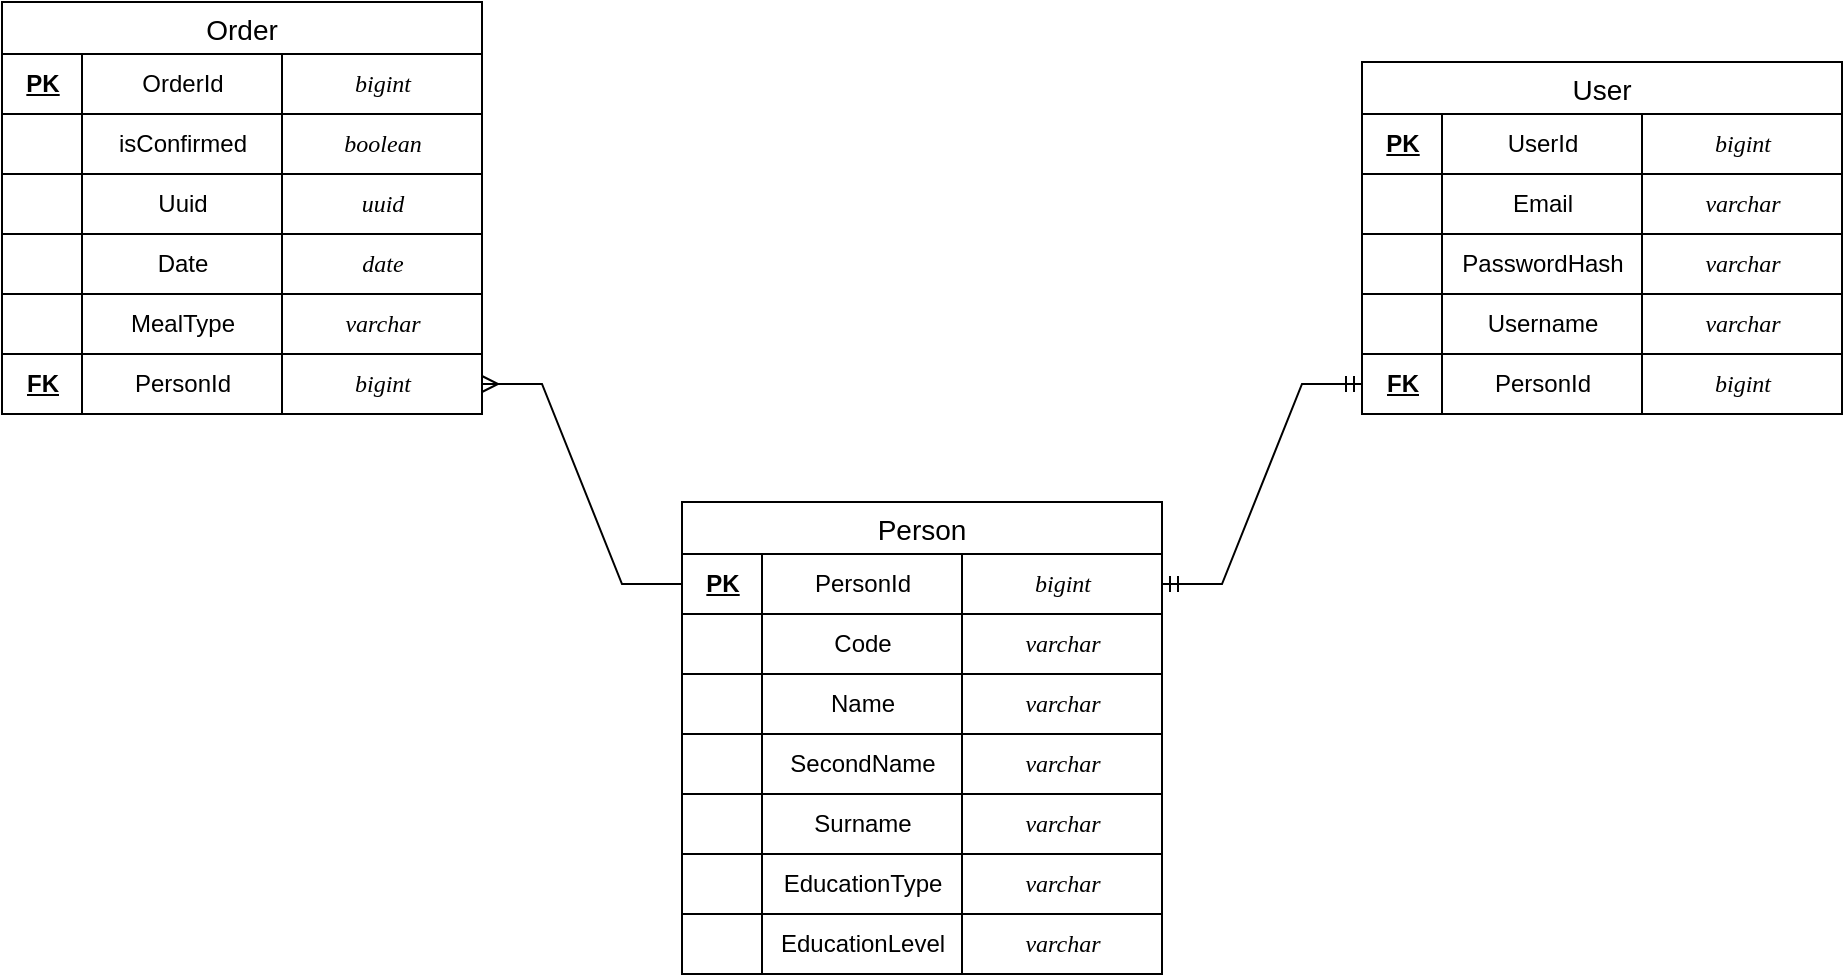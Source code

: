 <mxfile version="20.3.6" type="device"><diagram id="4esYlSS4L-RrzKWGW7YF" name="Page-1"><mxGraphModel dx="1384" dy="729" grid="1" gridSize="10" guides="1" tooltips="1" connect="1" arrows="1" fold="1" page="1" pageScale="1" pageWidth="850" pageHeight="1100" math="0" shadow="0"><root><mxCell id="0"/><mxCell id="1" parent="0"/><mxCell id="Z9Kj6SuS9MqwIFmh8BR6-40" value="Person" style="swimlane;fontStyle=0;childLayout=stackLayout;horizontal=1;startSize=26;horizontalStack=0;resizeParent=1;resizeParentMax=0;resizeLast=0;collapsible=1;marginBottom=0;align=center;fontSize=14;fontFamily=Helvetica;fillColor=none;" vertex="1" parent="1"><mxGeometry x="380" y="290" width="240" height="236" as="geometry"/></mxCell><mxCell id="Z9Kj6SuS9MqwIFmh8BR6-60" value="" style="group;fontStyle=2" vertex="1" connectable="0" parent="Z9Kj6SuS9MqwIFmh8BR6-40"><mxGeometry y="26" width="240" height="30" as="geometry"/></mxCell><mxCell id="Z9Kj6SuS9MqwIFmh8BR6-61" value="PersonId" style="html=1;dashed=0;whitespace=wrap;fillColor=none;" vertex="1" parent="Z9Kj6SuS9MqwIFmh8BR6-60"><mxGeometry x="40" width="100" height="30" as="geometry"/></mxCell><mxCell id="Z9Kj6SuS9MqwIFmh8BR6-62" value="&lt;b&gt;&lt;u&gt;PK&lt;/u&gt;&lt;/b&gt;" style="html=1;dashed=0;whitespace=wrap;fillColor=none;" vertex="1" parent="Z9Kj6SuS9MqwIFmh8BR6-60"><mxGeometry width="40" height="30" as="geometry"/></mxCell><mxCell id="Z9Kj6SuS9MqwIFmh8BR6-63" value="&lt;i&gt;&lt;font face=&quot;Consolas&quot;&gt;bigint&lt;/font&gt;&lt;/i&gt;" style="html=1;dashed=0;whitespace=wrap;fillColor=none;" vertex="1" parent="Z9Kj6SuS9MqwIFmh8BR6-60"><mxGeometry x="140" width="100" height="30" as="geometry"/></mxCell><mxCell id="Z9Kj6SuS9MqwIFmh8BR6-68" value="" style="group;fontStyle=2" vertex="1" connectable="0" parent="Z9Kj6SuS9MqwIFmh8BR6-40"><mxGeometry y="56" width="240" height="30" as="geometry"/></mxCell><mxCell id="Z9Kj6SuS9MqwIFmh8BR6-69" value="Code" style="html=1;dashed=0;whitespace=wrap;fillColor=none;" vertex="1" parent="Z9Kj6SuS9MqwIFmh8BR6-68"><mxGeometry x="40" width="100" height="30" as="geometry"/></mxCell><mxCell id="Z9Kj6SuS9MqwIFmh8BR6-70" value="" style="html=1;dashed=0;whitespace=wrap;fillColor=none;" vertex="1" parent="Z9Kj6SuS9MqwIFmh8BR6-68"><mxGeometry width="40" height="30" as="geometry"/></mxCell><mxCell id="Z9Kj6SuS9MqwIFmh8BR6-71" value="&lt;i&gt;&lt;font face=&quot;Consolas&quot;&gt;varchar&lt;/font&gt;&lt;/i&gt;" style="html=1;dashed=0;whitespace=wrap;fillColor=none;" vertex="1" parent="Z9Kj6SuS9MqwIFmh8BR6-68"><mxGeometry x="140" width="100" height="30" as="geometry"/></mxCell><mxCell id="Z9Kj6SuS9MqwIFmh8BR6-72" value="" style="group;fontStyle=2" vertex="1" connectable="0" parent="Z9Kj6SuS9MqwIFmh8BR6-40"><mxGeometry y="86" width="240" height="30" as="geometry"/></mxCell><mxCell id="Z9Kj6SuS9MqwIFmh8BR6-73" value="Name" style="html=1;dashed=0;whitespace=wrap;fillColor=none;" vertex="1" parent="Z9Kj6SuS9MqwIFmh8BR6-72"><mxGeometry x="40" width="100" height="30" as="geometry"/></mxCell><mxCell id="Z9Kj6SuS9MqwIFmh8BR6-74" value="" style="html=1;dashed=0;whitespace=wrap;fillColor=none;" vertex="1" parent="Z9Kj6SuS9MqwIFmh8BR6-72"><mxGeometry width="40" height="30" as="geometry"/></mxCell><mxCell id="Z9Kj6SuS9MqwIFmh8BR6-75" value="&lt;i&gt;&lt;font face=&quot;Consolas&quot;&gt;varchar&lt;/font&gt;&lt;/i&gt;" style="html=1;dashed=0;whitespace=wrap;fillColor=none;" vertex="1" parent="Z9Kj6SuS9MqwIFmh8BR6-72"><mxGeometry x="140" width="100" height="30" as="geometry"/></mxCell><mxCell id="Z9Kj6SuS9MqwIFmh8BR6-106" value="" style="group;fontStyle=2" vertex="1" connectable="0" parent="Z9Kj6SuS9MqwIFmh8BR6-40"><mxGeometry y="116" width="240" height="30" as="geometry"/></mxCell><mxCell id="Z9Kj6SuS9MqwIFmh8BR6-107" value="SecondName" style="html=1;dashed=0;whitespace=wrap;fillColor=none;" vertex="1" parent="Z9Kj6SuS9MqwIFmh8BR6-106"><mxGeometry x="40" width="100" height="30" as="geometry"/></mxCell><mxCell id="Z9Kj6SuS9MqwIFmh8BR6-108" value="" style="html=1;dashed=0;whitespace=wrap;fillColor=none;" vertex="1" parent="Z9Kj6SuS9MqwIFmh8BR6-106"><mxGeometry width="40" height="30" as="geometry"/></mxCell><mxCell id="Z9Kj6SuS9MqwIFmh8BR6-109" value="&lt;i&gt;&lt;font face=&quot;Consolas&quot;&gt;varchar&lt;/font&gt;&lt;/i&gt;" style="html=1;dashed=0;whitespace=wrap;fillColor=none;" vertex="1" parent="Z9Kj6SuS9MqwIFmh8BR6-106"><mxGeometry x="140" width="100" height="30" as="geometry"/></mxCell><mxCell id="Z9Kj6SuS9MqwIFmh8BR6-110" value="" style="group;fontStyle=2" vertex="1" connectable="0" parent="Z9Kj6SuS9MqwIFmh8BR6-40"><mxGeometry y="146" width="240" height="30" as="geometry"/></mxCell><mxCell id="Z9Kj6SuS9MqwIFmh8BR6-111" value="Surname" style="html=1;dashed=0;whitespace=wrap;fillColor=none;" vertex="1" parent="Z9Kj6SuS9MqwIFmh8BR6-110"><mxGeometry x="40" width="100" height="30" as="geometry"/></mxCell><mxCell id="Z9Kj6SuS9MqwIFmh8BR6-112" value="" style="html=1;dashed=0;whitespace=wrap;fillColor=none;" vertex="1" parent="Z9Kj6SuS9MqwIFmh8BR6-110"><mxGeometry width="40" height="30" as="geometry"/></mxCell><mxCell id="Z9Kj6SuS9MqwIFmh8BR6-113" value="&lt;i&gt;&lt;font face=&quot;Consolas&quot;&gt;varchar&lt;/font&gt;&lt;/i&gt;" style="html=1;dashed=0;whitespace=wrap;fillColor=none;" vertex="1" parent="Z9Kj6SuS9MqwIFmh8BR6-110"><mxGeometry x="140" width="100" height="30" as="geometry"/></mxCell><mxCell id="Z9Kj6SuS9MqwIFmh8BR6-118" value="" style="group;fontStyle=2" vertex="1" connectable="0" parent="Z9Kj6SuS9MqwIFmh8BR6-40"><mxGeometry y="176" width="240" height="30" as="geometry"/></mxCell><mxCell id="Z9Kj6SuS9MqwIFmh8BR6-119" value="EducationType" style="html=1;dashed=0;whitespace=wrap;fillColor=none;" vertex="1" parent="Z9Kj6SuS9MqwIFmh8BR6-118"><mxGeometry x="40" width="100" height="30" as="geometry"/></mxCell><mxCell id="Z9Kj6SuS9MqwIFmh8BR6-120" value="" style="html=1;dashed=0;whitespace=wrap;fillColor=none;" vertex="1" parent="Z9Kj6SuS9MqwIFmh8BR6-118"><mxGeometry width="40" height="30" as="geometry"/></mxCell><mxCell id="Z9Kj6SuS9MqwIFmh8BR6-121" value="&lt;i&gt;&lt;font face=&quot;Consolas&quot;&gt;varchar&lt;/font&gt;&lt;/i&gt;" style="html=1;dashed=0;whitespace=wrap;fillColor=none;" vertex="1" parent="Z9Kj6SuS9MqwIFmh8BR6-118"><mxGeometry x="140" width="100" height="30" as="geometry"/></mxCell><mxCell id="Z9Kj6SuS9MqwIFmh8BR6-122" value="" style="group;fontStyle=2" vertex="1" connectable="0" parent="Z9Kj6SuS9MqwIFmh8BR6-40"><mxGeometry y="206" width="240" height="30" as="geometry"/></mxCell><mxCell id="Z9Kj6SuS9MqwIFmh8BR6-123" value="EducationLevel" style="html=1;dashed=0;whitespace=wrap;fillColor=none;" vertex="1" parent="Z9Kj6SuS9MqwIFmh8BR6-122"><mxGeometry x="40" width="100" height="30" as="geometry"/></mxCell><mxCell id="Z9Kj6SuS9MqwIFmh8BR6-124" value="" style="html=1;dashed=0;whitespace=wrap;fillColor=none;" vertex="1" parent="Z9Kj6SuS9MqwIFmh8BR6-122"><mxGeometry width="40" height="30" as="geometry"/></mxCell><mxCell id="Z9Kj6SuS9MqwIFmh8BR6-125" value="&lt;i&gt;&lt;font face=&quot;Consolas&quot;&gt;varchar&lt;/font&gt;&lt;/i&gt;" style="html=1;dashed=0;whitespace=wrap;fillColor=none;" vertex="1" parent="Z9Kj6SuS9MqwIFmh8BR6-122"><mxGeometry x="140" width="100" height="30" as="geometry"/></mxCell><mxCell id="Z9Kj6SuS9MqwIFmh8BR6-126" value="User" style="swimlane;fontStyle=0;childLayout=stackLayout;horizontal=1;startSize=26;horizontalStack=0;resizeParent=1;resizeParentMax=0;resizeLast=0;collapsible=1;marginBottom=0;align=center;fontSize=14;fontFamily=Helvetica;fillColor=none;" vertex="1" parent="1"><mxGeometry x="720" y="70" width="240" height="176" as="geometry"/></mxCell><mxCell id="Z9Kj6SuS9MqwIFmh8BR6-127" value="" style="group;fontStyle=2" vertex="1" connectable="0" parent="Z9Kj6SuS9MqwIFmh8BR6-126"><mxGeometry y="26" width="240" height="30" as="geometry"/></mxCell><mxCell id="Z9Kj6SuS9MqwIFmh8BR6-128" value="UserId" style="html=1;dashed=0;whitespace=wrap;fillColor=none;" vertex="1" parent="Z9Kj6SuS9MqwIFmh8BR6-127"><mxGeometry x="40" width="100" height="30" as="geometry"/></mxCell><mxCell id="Z9Kj6SuS9MqwIFmh8BR6-129" value="&lt;b&gt;&lt;u&gt;PK&lt;/u&gt;&lt;/b&gt;" style="html=1;dashed=0;whitespace=wrap;fillColor=none;" vertex="1" parent="Z9Kj6SuS9MqwIFmh8BR6-127"><mxGeometry width="40" height="30" as="geometry"/></mxCell><mxCell id="Z9Kj6SuS9MqwIFmh8BR6-130" value="&lt;i&gt;&lt;font face=&quot;Consolas&quot;&gt;bigint&lt;/font&gt;&lt;/i&gt;" style="html=1;dashed=0;whitespace=wrap;fillColor=none;" vertex="1" parent="Z9Kj6SuS9MqwIFmh8BR6-127"><mxGeometry x="140" width="100" height="30" as="geometry"/></mxCell><mxCell id="Z9Kj6SuS9MqwIFmh8BR6-131" value="" style="group;fontStyle=2" vertex="1" connectable="0" parent="Z9Kj6SuS9MqwIFmh8BR6-126"><mxGeometry y="56" width="240" height="30" as="geometry"/></mxCell><mxCell id="Z9Kj6SuS9MqwIFmh8BR6-132" value="Email" style="html=1;dashed=0;whitespace=wrap;fillColor=none;" vertex="1" parent="Z9Kj6SuS9MqwIFmh8BR6-131"><mxGeometry x="40" width="100" height="30" as="geometry"/></mxCell><mxCell id="Z9Kj6SuS9MqwIFmh8BR6-133" value="" style="html=1;dashed=0;whitespace=wrap;fillColor=none;" vertex="1" parent="Z9Kj6SuS9MqwIFmh8BR6-131"><mxGeometry width="40" height="30" as="geometry"/></mxCell><mxCell id="Z9Kj6SuS9MqwIFmh8BR6-134" value="&lt;i&gt;&lt;font face=&quot;Consolas&quot;&gt;varchar&lt;/font&gt;&lt;/i&gt;" style="html=1;dashed=0;whitespace=wrap;fillColor=none;" vertex="1" parent="Z9Kj6SuS9MqwIFmh8BR6-131"><mxGeometry x="140" width="100" height="30" as="geometry"/></mxCell><mxCell id="Z9Kj6SuS9MqwIFmh8BR6-135" value="" style="group;fontStyle=2" vertex="1" connectable="0" parent="Z9Kj6SuS9MqwIFmh8BR6-126"><mxGeometry y="86" width="240" height="30" as="geometry"/></mxCell><mxCell id="Z9Kj6SuS9MqwIFmh8BR6-136" value="PasswordHash" style="html=1;dashed=0;whitespace=wrap;fillColor=none;" vertex="1" parent="Z9Kj6SuS9MqwIFmh8BR6-135"><mxGeometry x="40" width="100" height="30" as="geometry"/></mxCell><mxCell id="Z9Kj6SuS9MqwIFmh8BR6-137" value="" style="html=1;dashed=0;whitespace=wrap;fillColor=none;" vertex="1" parent="Z9Kj6SuS9MqwIFmh8BR6-135"><mxGeometry width="40" height="30" as="geometry"/></mxCell><mxCell id="Z9Kj6SuS9MqwIFmh8BR6-138" value="&lt;i&gt;&lt;font face=&quot;Consolas&quot;&gt;varchar&lt;/font&gt;&lt;/i&gt;" style="html=1;dashed=0;whitespace=wrap;fillColor=none;" vertex="1" parent="Z9Kj6SuS9MqwIFmh8BR6-135"><mxGeometry x="140" width="100" height="30" as="geometry"/></mxCell><mxCell id="Z9Kj6SuS9MqwIFmh8BR6-139" value="" style="group;fontStyle=2" vertex="1" connectable="0" parent="Z9Kj6SuS9MqwIFmh8BR6-126"><mxGeometry y="116" width="240" height="30" as="geometry"/></mxCell><mxCell id="Z9Kj6SuS9MqwIFmh8BR6-140" value="Username" style="html=1;dashed=0;whitespace=wrap;fillColor=none;" vertex="1" parent="Z9Kj6SuS9MqwIFmh8BR6-139"><mxGeometry x="40" width="100" height="30" as="geometry"/></mxCell><mxCell id="Z9Kj6SuS9MqwIFmh8BR6-141" value="" style="html=1;dashed=0;whitespace=wrap;fillColor=none;" vertex="1" parent="Z9Kj6SuS9MqwIFmh8BR6-139"><mxGeometry width="40" height="30" as="geometry"/></mxCell><mxCell id="Z9Kj6SuS9MqwIFmh8BR6-142" value="&lt;i&gt;&lt;font face=&quot;Consolas&quot;&gt;varchar&lt;/font&gt;&lt;/i&gt;" style="html=1;dashed=0;whitespace=wrap;fillColor=none;" vertex="1" parent="Z9Kj6SuS9MqwIFmh8BR6-139"><mxGeometry x="140" width="100" height="30" as="geometry"/></mxCell><mxCell id="Z9Kj6SuS9MqwIFmh8BR6-143" value="" style="group;fontStyle=2" vertex="1" connectable="0" parent="Z9Kj6SuS9MqwIFmh8BR6-126"><mxGeometry y="146" width="240" height="30" as="geometry"/></mxCell><mxCell id="Z9Kj6SuS9MqwIFmh8BR6-144" value="PersonId" style="html=1;dashed=0;whitespace=wrap;fillColor=none;" vertex="1" parent="Z9Kj6SuS9MqwIFmh8BR6-143"><mxGeometry x="40" width="100" height="30" as="geometry"/></mxCell><mxCell id="Z9Kj6SuS9MqwIFmh8BR6-145" value="&lt;b&gt;&lt;u&gt;FK&lt;/u&gt;&lt;/b&gt;" style="html=1;dashed=0;whitespace=wrap;fillColor=none;" vertex="1" parent="Z9Kj6SuS9MqwIFmh8BR6-143"><mxGeometry width="40" height="30" as="geometry"/></mxCell><mxCell id="Z9Kj6SuS9MqwIFmh8BR6-146" value="&lt;i&gt;&lt;font face=&quot;Consolas&quot;&gt;bigint&lt;/font&gt;&lt;/i&gt;" style="html=1;dashed=0;whitespace=wrap;fillColor=none;" vertex="1" parent="Z9Kj6SuS9MqwIFmh8BR6-143"><mxGeometry x="140" width="100" height="30" as="geometry"/></mxCell><mxCell id="Z9Kj6SuS9MqwIFmh8BR6-176" value="Order" style="swimlane;fontStyle=0;childLayout=stackLayout;horizontal=1;startSize=26;horizontalStack=0;resizeParent=1;resizeParentMax=0;resizeLast=0;collapsible=1;marginBottom=0;align=center;fontSize=14;fontFamily=Helvetica;fillColor=none;" vertex="1" parent="1"><mxGeometry x="40" y="40" width="240" height="206" as="geometry"/></mxCell><mxCell id="Z9Kj6SuS9MqwIFmh8BR6-197" value="" style="group;fontStyle=2" vertex="1" connectable="0" parent="Z9Kj6SuS9MqwIFmh8BR6-176"><mxGeometry y="26" width="240" height="30" as="geometry"/></mxCell><mxCell id="Z9Kj6SuS9MqwIFmh8BR6-198" value="OrderId" style="html=1;dashed=0;whitespace=wrap;fillColor=none;" vertex="1" parent="Z9Kj6SuS9MqwIFmh8BR6-197"><mxGeometry x="40" width="100" height="30" as="geometry"/></mxCell><mxCell id="Z9Kj6SuS9MqwIFmh8BR6-199" value="&lt;b&gt;&lt;u&gt;PK&lt;/u&gt;&lt;/b&gt;" style="html=1;dashed=0;whitespace=wrap;fillColor=none;" vertex="1" parent="Z9Kj6SuS9MqwIFmh8BR6-197"><mxGeometry width="40" height="30" as="geometry"/></mxCell><mxCell id="Z9Kj6SuS9MqwIFmh8BR6-200" value="&lt;i&gt;&lt;font face=&quot;Consolas&quot;&gt;bigint&lt;/font&gt;&lt;/i&gt;" style="html=1;dashed=0;whitespace=wrap;fillColor=none;" vertex="1" parent="Z9Kj6SuS9MqwIFmh8BR6-197"><mxGeometry x="140" width="100" height="30" as="geometry"/></mxCell><mxCell id="Z9Kj6SuS9MqwIFmh8BR6-177" value="" style="group;fontStyle=2" vertex="1" connectable="0" parent="Z9Kj6SuS9MqwIFmh8BR6-176"><mxGeometry y="56" width="240" height="30" as="geometry"/></mxCell><mxCell id="Z9Kj6SuS9MqwIFmh8BR6-178" value="isConfirmed" style="html=1;dashed=0;whitespace=wrap;fillColor=none;" vertex="1" parent="Z9Kj6SuS9MqwIFmh8BR6-177"><mxGeometry x="40" width="100" height="30" as="geometry"/></mxCell><mxCell id="Z9Kj6SuS9MqwIFmh8BR6-179" value="" style="html=1;dashed=0;whitespace=wrap;fillColor=none;" vertex="1" parent="Z9Kj6SuS9MqwIFmh8BR6-177"><mxGeometry width="40" height="30" as="geometry"/></mxCell><mxCell id="Z9Kj6SuS9MqwIFmh8BR6-180" value="&lt;i&gt;&lt;font face=&quot;Consolas&quot;&gt;boolean&lt;/font&gt;&lt;/i&gt;" style="html=1;dashed=0;whitespace=wrap;fillColor=none;" vertex="1" parent="Z9Kj6SuS9MqwIFmh8BR6-177"><mxGeometry x="140" width="100" height="30" as="geometry"/></mxCell><mxCell id="Z9Kj6SuS9MqwIFmh8BR6-181" value="" style="group;fontStyle=2" vertex="1" connectable="0" parent="Z9Kj6SuS9MqwIFmh8BR6-176"><mxGeometry y="86" width="240" height="30" as="geometry"/></mxCell><mxCell id="Z9Kj6SuS9MqwIFmh8BR6-182" value="Uuid" style="html=1;dashed=0;whitespace=wrap;fillColor=none;" vertex="1" parent="Z9Kj6SuS9MqwIFmh8BR6-181"><mxGeometry x="40" width="100" height="30" as="geometry"/></mxCell><mxCell id="Z9Kj6SuS9MqwIFmh8BR6-183" value="" style="html=1;dashed=0;whitespace=wrap;fillColor=none;" vertex="1" parent="Z9Kj6SuS9MqwIFmh8BR6-181"><mxGeometry width="40" height="30" as="geometry"/></mxCell><mxCell id="Z9Kj6SuS9MqwIFmh8BR6-184" value="&lt;i&gt;&lt;font face=&quot;Consolas&quot;&gt;uuid&lt;/font&gt;&lt;/i&gt;" style="html=1;dashed=0;whitespace=wrap;fillColor=none;" vertex="1" parent="Z9Kj6SuS9MqwIFmh8BR6-181"><mxGeometry x="140" width="100" height="30" as="geometry"/></mxCell><mxCell id="Z9Kj6SuS9MqwIFmh8BR6-185" value="" style="group;fontStyle=2" vertex="1" connectable="0" parent="Z9Kj6SuS9MqwIFmh8BR6-176"><mxGeometry y="116" width="240" height="30" as="geometry"/></mxCell><mxCell id="Z9Kj6SuS9MqwIFmh8BR6-186" value="Date" style="html=1;dashed=0;whitespace=wrap;fillColor=none;" vertex="1" parent="Z9Kj6SuS9MqwIFmh8BR6-185"><mxGeometry x="40" width="100" height="30" as="geometry"/></mxCell><mxCell id="Z9Kj6SuS9MqwIFmh8BR6-187" value="" style="html=1;dashed=0;whitespace=wrap;fillColor=none;" vertex="1" parent="Z9Kj6SuS9MqwIFmh8BR6-185"><mxGeometry width="40" height="30" as="geometry"/></mxCell><mxCell id="Z9Kj6SuS9MqwIFmh8BR6-188" value="&lt;i&gt;&lt;font face=&quot;Consolas&quot;&gt;date&lt;/font&gt;&lt;/i&gt;" style="html=1;dashed=0;whitespace=wrap;fillColor=none;" vertex="1" parent="Z9Kj6SuS9MqwIFmh8BR6-185"><mxGeometry x="140" width="100" height="30" as="geometry"/></mxCell><mxCell id="Z9Kj6SuS9MqwIFmh8BR6-189" value="" style="group;fontStyle=2" vertex="1" connectable="0" parent="Z9Kj6SuS9MqwIFmh8BR6-176"><mxGeometry y="146" width="240" height="30" as="geometry"/></mxCell><mxCell id="Z9Kj6SuS9MqwIFmh8BR6-190" value="MealType" style="html=1;dashed=0;whitespace=wrap;fillColor=none;" vertex="1" parent="Z9Kj6SuS9MqwIFmh8BR6-189"><mxGeometry x="40" width="100" height="30" as="geometry"/></mxCell><mxCell id="Z9Kj6SuS9MqwIFmh8BR6-191" value="" style="html=1;dashed=0;whitespace=wrap;fillColor=none;" vertex="1" parent="Z9Kj6SuS9MqwIFmh8BR6-189"><mxGeometry width="40" height="30" as="geometry"/></mxCell><mxCell id="Z9Kj6SuS9MqwIFmh8BR6-192" value="&lt;font face=&quot;Consolas&quot;&gt;&lt;i&gt;varchar&lt;/i&gt;&lt;/font&gt;" style="html=1;dashed=0;whitespace=wrap;fillColor=none;" vertex="1" parent="Z9Kj6SuS9MqwIFmh8BR6-189"><mxGeometry x="140" width="100" height="30" as="geometry"/></mxCell><mxCell id="Z9Kj6SuS9MqwIFmh8BR6-193" value="" style="group;fontStyle=2" vertex="1" connectable="0" parent="Z9Kj6SuS9MqwIFmh8BR6-176"><mxGeometry y="176" width="240" height="30" as="geometry"/></mxCell><mxCell id="Z9Kj6SuS9MqwIFmh8BR6-194" value="PersonId" style="html=1;dashed=0;whitespace=wrap;fillColor=none;" vertex="1" parent="Z9Kj6SuS9MqwIFmh8BR6-193"><mxGeometry x="40" width="100" height="30" as="geometry"/></mxCell><mxCell id="Z9Kj6SuS9MqwIFmh8BR6-195" value="&lt;b&gt;&lt;u&gt;FK&lt;/u&gt;&lt;/b&gt;" style="html=1;dashed=0;whitespace=wrap;fillColor=none;" vertex="1" parent="Z9Kj6SuS9MqwIFmh8BR6-193"><mxGeometry width="40" height="30" as="geometry"/></mxCell><mxCell id="Z9Kj6SuS9MqwIFmh8BR6-196" value="&lt;i&gt;&lt;font face=&quot;Consolas&quot;&gt;bigint&lt;/font&gt;&lt;/i&gt;" style="html=1;dashed=0;whitespace=wrap;fillColor=none;" vertex="1" parent="Z9Kj6SuS9MqwIFmh8BR6-193"><mxGeometry x="140" width="100" height="30" as="geometry"/></mxCell><mxCell id="Z9Kj6SuS9MqwIFmh8BR6-201" value="" style="edgeStyle=entityRelationEdgeStyle;fontSize=12;html=1;endArrow=ERmany;rounded=0;fontFamily=Helvetica;entryX=1;entryY=0.5;entryDx=0;entryDy=0;exitX=0;exitY=0.5;exitDx=0;exitDy=0;" edge="1" parent="1" source="Z9Kj6SuS9MqwIFmh8BR6-62" target="Z9Kj6SuS9MqwIFmh8BR6-196"><mxGeometry width="100" height="100" relative="1" as="geometry"><mxPoint x="500" y="340" as="sourcePoint"/><mxPoint x="600" y="240" as="targetPoint"/></mxGeometry></mxCell><mxCell id="Z9Kj6SuS9MqwIFmh8BR6-202" value="" style="edgeStyle=entityRelationEdgeStyle;fontSize=12;html=1;endArrow=ERmandOne;startArrow=ERmandOne;rounded=0;fontFamily=Helvetica;exitX=1;exitY=0.5;exitDx=0;exitDy=0;entryX=0;entryY=0.5;entryDx=0;entryDy=0;" edge="1" parent="1" source="Z9Kj6SuS9MqwIFmh8BR6-63" target="Z9Kj6SuS9MqwIFmh8BR6-145"><mxGeometry width="100" height="100" relative="1" as="geometry"><mxPoint x="600" y="340" as="sourcePoint"/><mxPoint x="700" y="240" as="targetPoint"/></mxGeometry></mxCell></root></mxGraphModel></diagram></mxfile>
